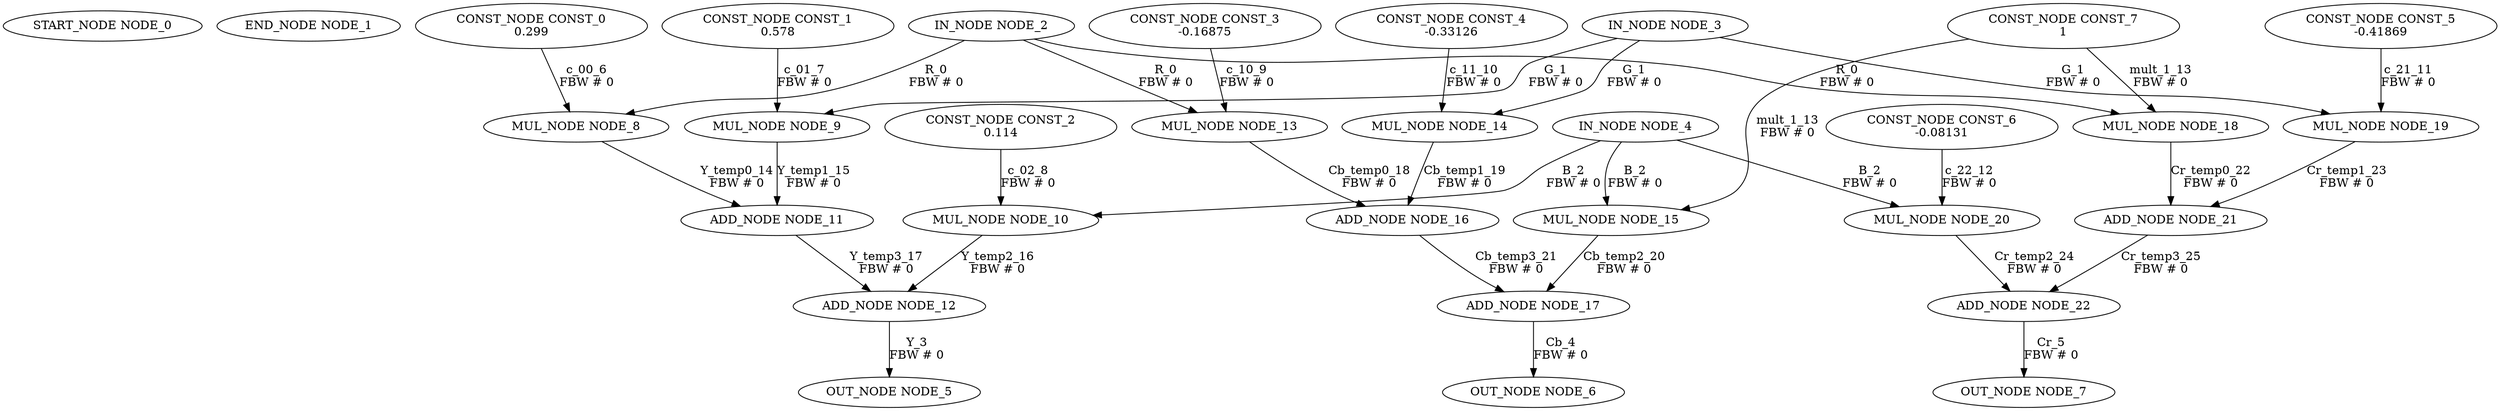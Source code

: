digraph G {
NODE_0 [ label = "START_NODE NODE_0"];
NODE_1 [ label = "END_NODE NODE_1"];
NODE_2 [ label = "IN_NODE NODE_2"];
NODE_3 [ label = "IN_NODE NODE_3"];
NODE_4 [ label = "IN_NODE NODE_4"];
NODE_5 [ label = "OUT_NODE NODE_5"];
NODE_12->NODE_5 [ label = "Y_3\nFBW # 0"];
NODE_6 [ label = "OUT_NODE NODE_6"];
NODE_17->NODE_6 [ label = "Cb_4\nFBW # 0"];
NODE_7 [ label = "OUT_NODE NODE_7"];
NODE_22->NODE_7 [ label = "Cr_5\nFBW # 0"];
CONST_0 [ label = "CONST_NODE CONST_0\n0.299"];
CONST_1 [ label = "CONST_NODE CONST_1\n0.578"];
CONST_2 [ label = "CONST_NODE CONST_2\n0.114"];
CONST_3 [ label = "CONST_NODE CONST_3\n-0.16875"];
CONST_4 [ label = "CONST_NODE CONST_4\n-0.33126"];
CONST_5 [ label = "CONST_NODE CONST_5\n-0.41869"];
CONST_6 [ label = "CONST_NODE CONST_6\n-0.08131"];
CONST_7 [ label = "CONST_NODE CONST_7\n1"];
NODE_8 [ label = "MUL_NODE NODE_8"];
CONST_0->NODE_8 [ label = "c_00_6\nFBW # 0"];
NODE_2->NODE_8 [ label = "R_0\nFBW # 0"];
NODE_9 [ label = "MUL_NODE NODE_9"];
CONST_1->NODE_9 [ label = "c_01_7\nFBW # 0"];
NODE_3->NODE_9 [ label = "G_1\nFBW # 0"];
NODE_10 [ label = "MUL_NODE NODE_10"];
CONST_2->NODE_10 [ label = "c_02_8\nFBW # 0"];
NODE_4->NODE_10 [ label = "B_2\nFBW # 0"];
NODE_11 [ label = "ADD_NODE NODE_11"];
NODE_8->NODE_11 [ label = "Y_temp0_14\nFBW # 0"];
NODE_9->NODE_11 [ label = "Y_temp1_15\nFBW # 0"];
NODE_12 [ label = "ADD_NODE NODE_12"];
NODE_10->NODE_12 [ label = "Y_temp2_16\nFBW # 0"];
NODE_11->NODE_12 [ label = "Y_temp3_17\nFBW # 0"];
NODE_13 [ label = "MUL_NODE NODE_13"];
CONST_3->NODE_13 [ label = "c_10_9\nFBW # 0"];
NODE_2->NODE_13 [ label = "R_0\nFBW # 0"];
NODE_14 [ label = "MUL_NODE NODE_14"];
CONST_4->NODE_14 [ label = "c_11_10\nFBW # 0"];
NODE_3->NODE_14 [ label = "G_1\nFBW # 0"];
NODE_15 [ label = "MUL_NODE NODE_15"];
NODE_4->NODE_15 [ label = "B_2\nFBW # 0"];
CONST_7->NODE_15 [ label = "mult_1_13\nFBW # 0"];
NODE_16 [ label = "ADD_NODE NODE_16"];
NODE_13->NODE_16 [ label = "Cb_temp0_18\nFBW # 0"];
NODE_14->NODE_16 [ label = "Cb_temp1_19\nFBW # 0"];
NODE_17 [ label = "ADD_NODE NODE_17"];
NODE_15->NODE_17 [ label = "Cb_temp2_20\nFBW # 0"];
NODE_16->NODE_17 [ label = "Cb_temp3_21\nFBW # 0"];
NODE_18 [ label = "MUL_NODE NODE_18"];
NODE_2->NODE_18 [ label = "R_0\nFBW # 0"];
CONST_7->NODE_18 [ label = "mult_1_13\nFBW # 0"];
NODE_19 [ label = "MUL_NODE NODE_19"];
CONST_5->NODE_19 [ label = "c_21_11\nFBW # 0"];
NODE_3->NODE_19 [ label = "G_1\nFBW # 0"];
NODE_20 [ label = "MUL_NODE NODE_20"];
CONST_6->NODE_20 [ label = "c_22_12\nFBW # 0"];
NODE_4->NODE_20 [ label = "B_2\nFBW # 0"];
NODE_21 [ label = "ADD_NODE NODE_21"];
NODE_18->NODE_21 [ label = "Cr_temp0_22\nFBW # 0"];
NODE_19->NODE_21 [ label = "Cr_temp1_23\nFBW # 0"];
NODE_22 [ label = "ADD_NODE NODE_22"];
NODE_20->NODE_22 [ label = "Cr_temp2_24\nFBW # 0"];
NODE_21->NODE_22 [ label = "Cr_temp3_25\nFBW # 0"];
}
